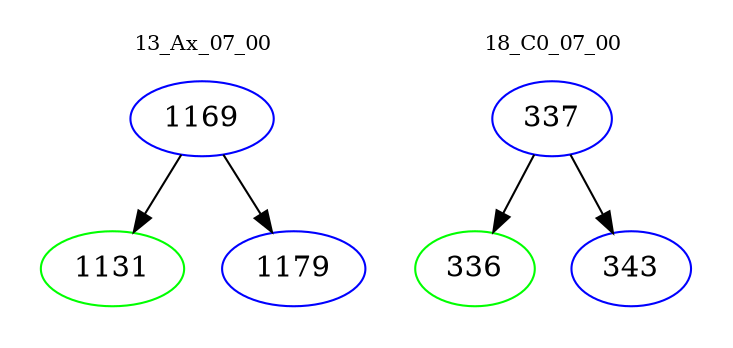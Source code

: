 digraph{
subgraph cluster_0 {
color = white
label = "13_Ax_07_00";
fontsize=10;
T0_1169 [label="1169", color="blue"]
T0_1169 -> T0_1131 [color="black"]
T0_1131 [label="1131", color="green"]
T0_1169 -> T0_1179 [color="black"]
T0_1179 [label="1179", color="blue"]
}
subgraph cluster_1 {
color = white
label = "18_C0_07_00";
fontsize=10;
T1_337 [label="337", color="blue"]
T1_337 -> T1_336 [color="black"]
T1_336 [label="336", color="green"]
T1_337 -> T1_343 [color="black"]
T1_343 [label="343", color="blue"]
}
}

